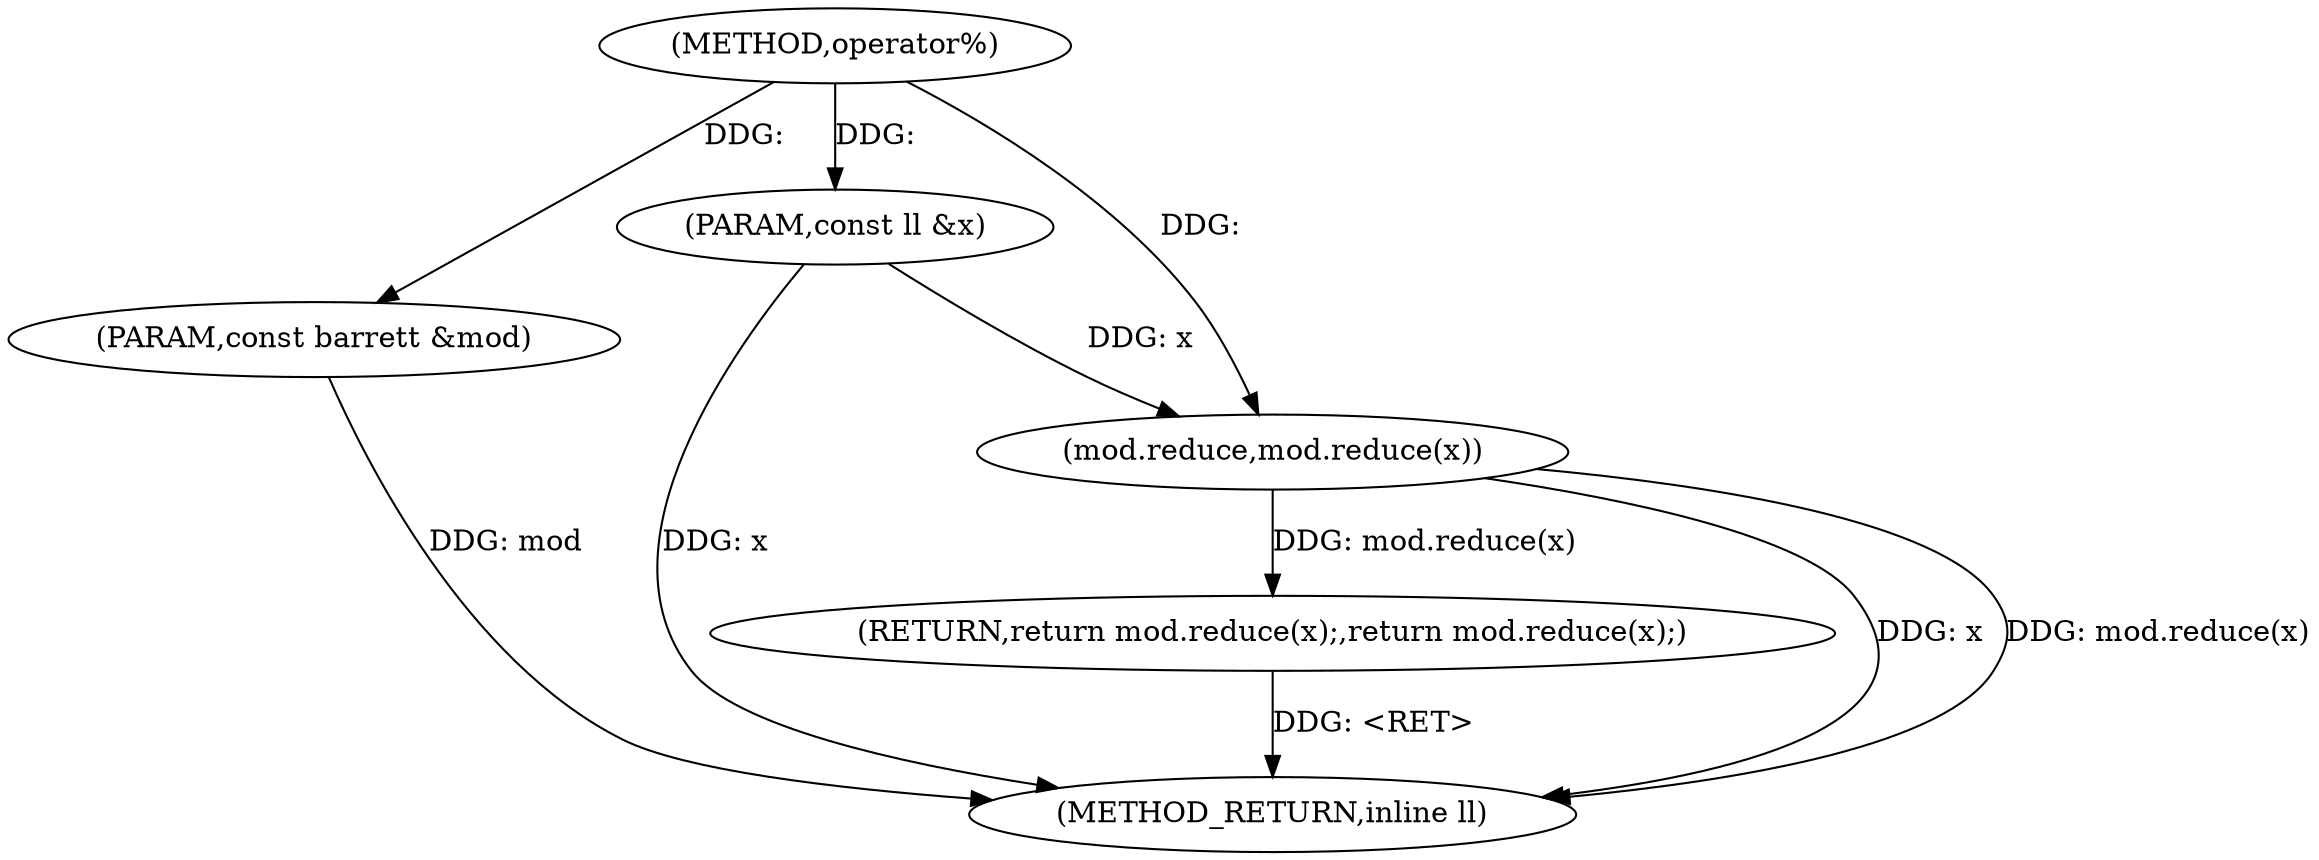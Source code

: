 digraph "operator%" {  
"1000139" [label = "(METHOD,operator%)" ]
"1000146" [label = "(METHOD_RETURN,inline ll)" ]
"1000140" [label = "(PARAM,const ll &x)" ]
"1000141" [label = "(PARAM,const barrett &mod)" ]
"1000143" [label = "(RETURN,return mod.reduce(x);,return mod.reduce(x);)" ]
"1000144" [label = "(mod.reduce,mod.reduce(x))" ]
  "1000140" -> "1000146"  [ label = "DDG: x"] 
  "1000141" -> "1000146"  [ label = "DDG: mod"] 
  "1000144" -> "1000146"  [ label = "DDG: x"] 
  "1000144" -> "1000146"  [ label = "DDG: mod.reduce(x)"] 
  "1000143" -> "1000146"  [ label = "DDG: <RET>"] 
  "1000139" -> "1000140"  [ label = "DDG: "] 
  "1000139" -> "1000141"  [ label = "DDG: "] 
  "1000144" -> "1000143"  [ label = "DDG: mod.reduce(x)"] 
  "1000140" -> "1000144"  [ label = "DDG: x"] 
  "1000139" -> "1000144"  [ label = "DDG: "] 
}
